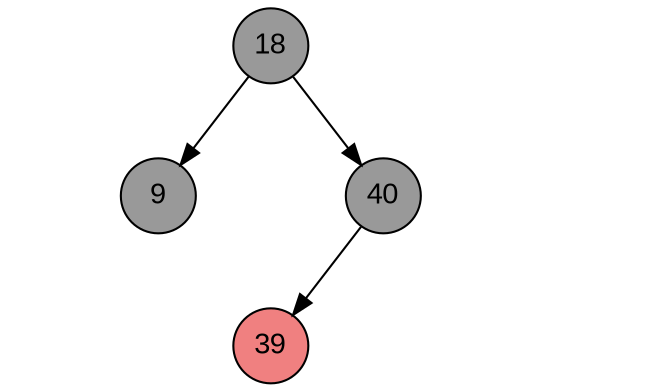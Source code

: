digraph BST {
  node [fontname="Arial", shape=circle, fixedsize=true];
  18 [fillcolor=grey60 style=filled]
  9 [fillcolor=grey60 style=filled]
  18 -> 9;
  9 [fillcolor=grey60 style=filled]
  null0 [ label="X", style="invis"];
  9 -> null0 [style=invis];
  null1 [ label="X", style="invis"];
  9 [fillcolor=grey60 style=filled]
  null2 [ label="X", style="invis"];
  9 -> null2 [ style=invis ];
  18 [fillcolor=grey60 style=filled]
	40 [fillcolor=grey60 style=filled];
  39 [fillcolor=lightcoral style=filled];
  18 -> 40;
  null4 [ label="X", style="invis"];
  40 -> 39;
  null9 [ label="X", style="invis"];
  40 -> null9 [style=invis];
  null6 [ label="X", style="invis"];
  40 -> null6[ style=invis ];
  null7 [ label="X", style="invis"];
  40 -> null7[ style=invis ];
  null8 [ label="X", style="invis"];
}
